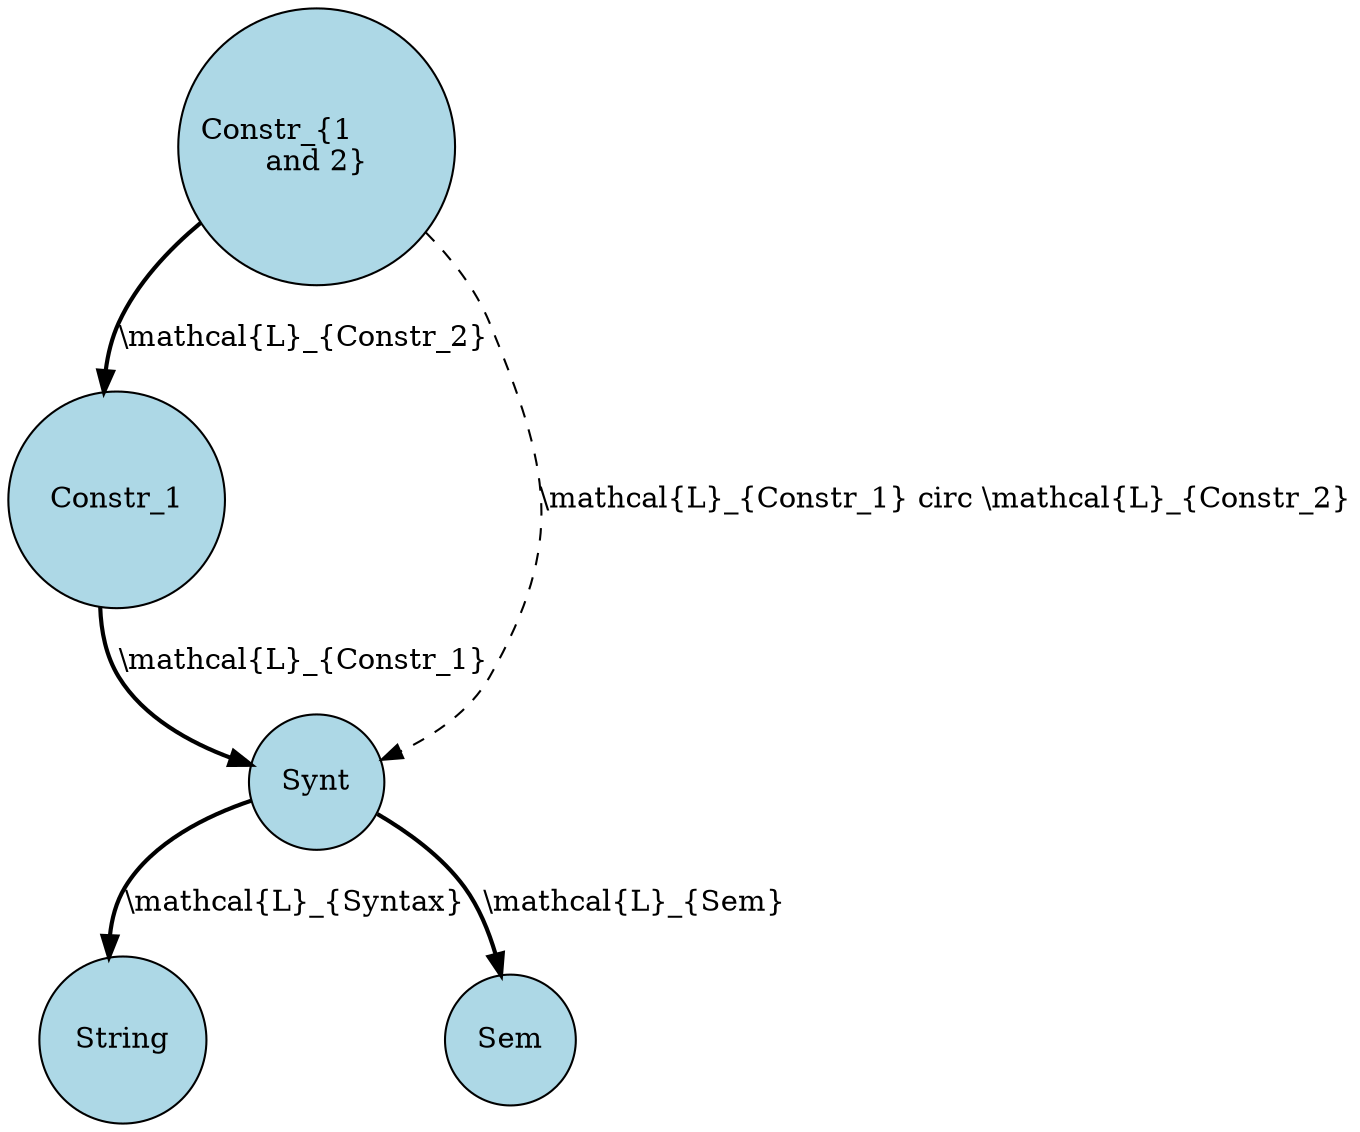 strict digraph "stacked-constraints" {
  node [shape="circle",style="filled",fillcolor="lightblue"]
  edge [style="bold"]
  "Constr_{1 \land 2}" -> "Constr_1" [label="\\mathcal{L}_{Constr_2}"]
  "Constr_1" -> "Synt" [label="\\mathcal{L}_{Constr_1}"]
  "Constr_{1 \land 2}" -> "Synt" [label="\\mathcal{L}_{Constr_1} \circ \\mathcal{L}_{Constr_2}",style="dashed"]
  "Synt" -> "String" [label="\\mathcal{L}_{Syntax}"]
  "Synt" -> "Sem" [label="\\mathcal{L}_{Sem}"]
}
